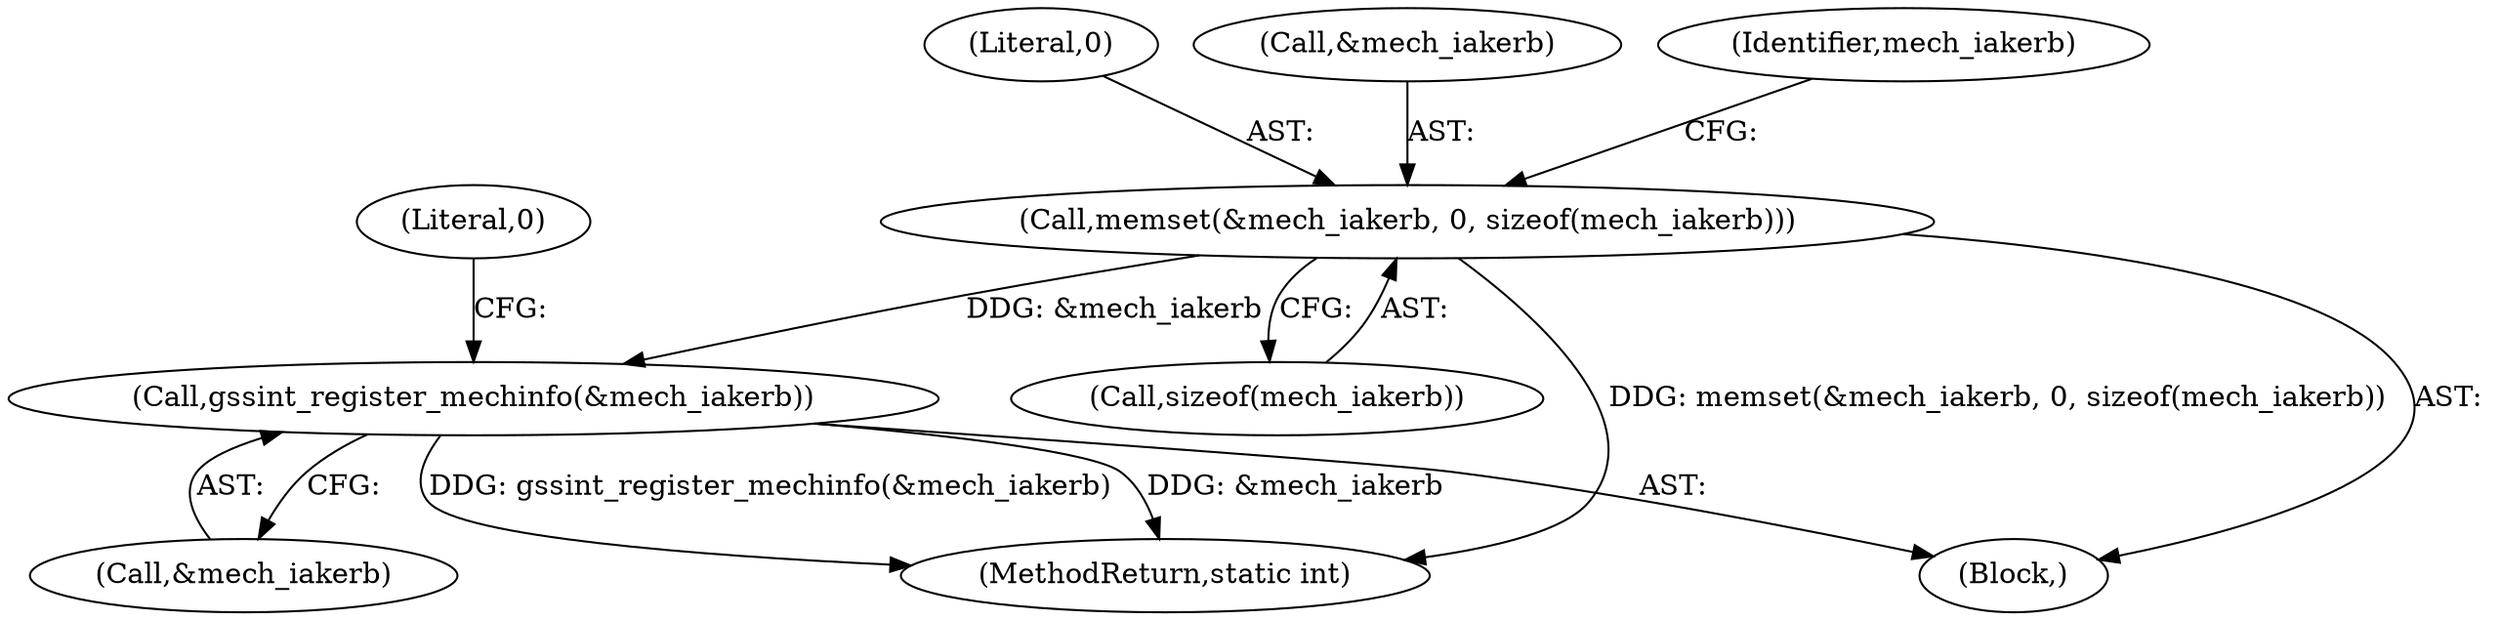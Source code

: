 digraph "0_krb5_e04f0283516e80d2f93366e0d479d13c9b5c8c2a@API" {
"1000104" [label="(Call,memset(&mech_iakerb, 0, sizeof(mech_iakerb)))"];
"1000128" [label="(Call,gssint_register_mechinfo(&mech_iakerb))"];
"1000133" [label="(MethodReturn,static int)"];
"1000107" [label="(Literal,0)"];
"1000129" [label="(Call,&mech_iakerb)"];
"1000104" [label="(Call,memset(&mech_iakerb, 0, sizeof(mech_iakerb)))"];
"1000128" [label="(Call,gssint_register_mechinfo(&mech_iakerb))"];
"1000105" [label="(Call,&mech_iakerb)"];
"1000102" [label="(Block,)"];
"1000108" [label="(Call,sizeof(mech_iakerb))"];
"1000132" [label="(Literal,0)"];
"1000112" [label="(Identifier,mech_iakerb)"];
"1000104" -> "1000102"  [label="AST: "];
"1000104" -> "1000108"  [label="CFG: "];
"1000105" -> "1000104"  [label="AST: "];
"1000107" -> "1000104"  [label="AST: "];
"1000108" -> "1000104"  [label="AST: "];
"1000112" -> "1000104"  [label="CFG: "];
"1000104" -> "1000133"  [label="DDG: memset(&mech_iakerb, 0, sizeof(mech_iakerb))"];
"1000104" -> "1000128"  [label="DDG: &mech_iakerb"];
"1000128" -> "1000102"  [label="AST: "];
"1000128" -> "1000129"  [label="CFG: "];
"1000129" -> "1000128"  [label="AST: "];
"1000132" -> "1000128"  [label="CFG: "];
"1000128" -> "1000133"  [label="DDG: &mech_iakerb"];
"1000128" -> "1000133"  [label="DDG: gssint_register_mechinfo(&mech_iakerb)"];
}
